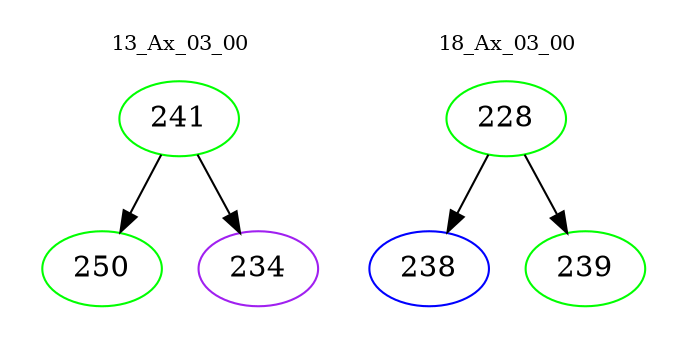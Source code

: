 digraph{
subgraph cluster_0 {
color = white
label = "13_Ax_03_00";
fontsize=10;
T0_241 [label="241", color="green"]
T0_241 -> T0_250 [color="black"]
T0_250 [label="250", color="green"]
T0_241 -> T0_234 [color="black"]
T0_234 [label="234", color="purple"]
}
subgraph cluster_1 {
color = white
label = "18_Ax_03_00";
fontsize=10;
T1_228 [label="228", color="green"]
T1_228 -> T1_238 [color="black"]
T1_238 [label="238", color="blue"]
T1_228 -> T1_239 [color="black"]
T1_239 [label="239", color="green"]
}
}
